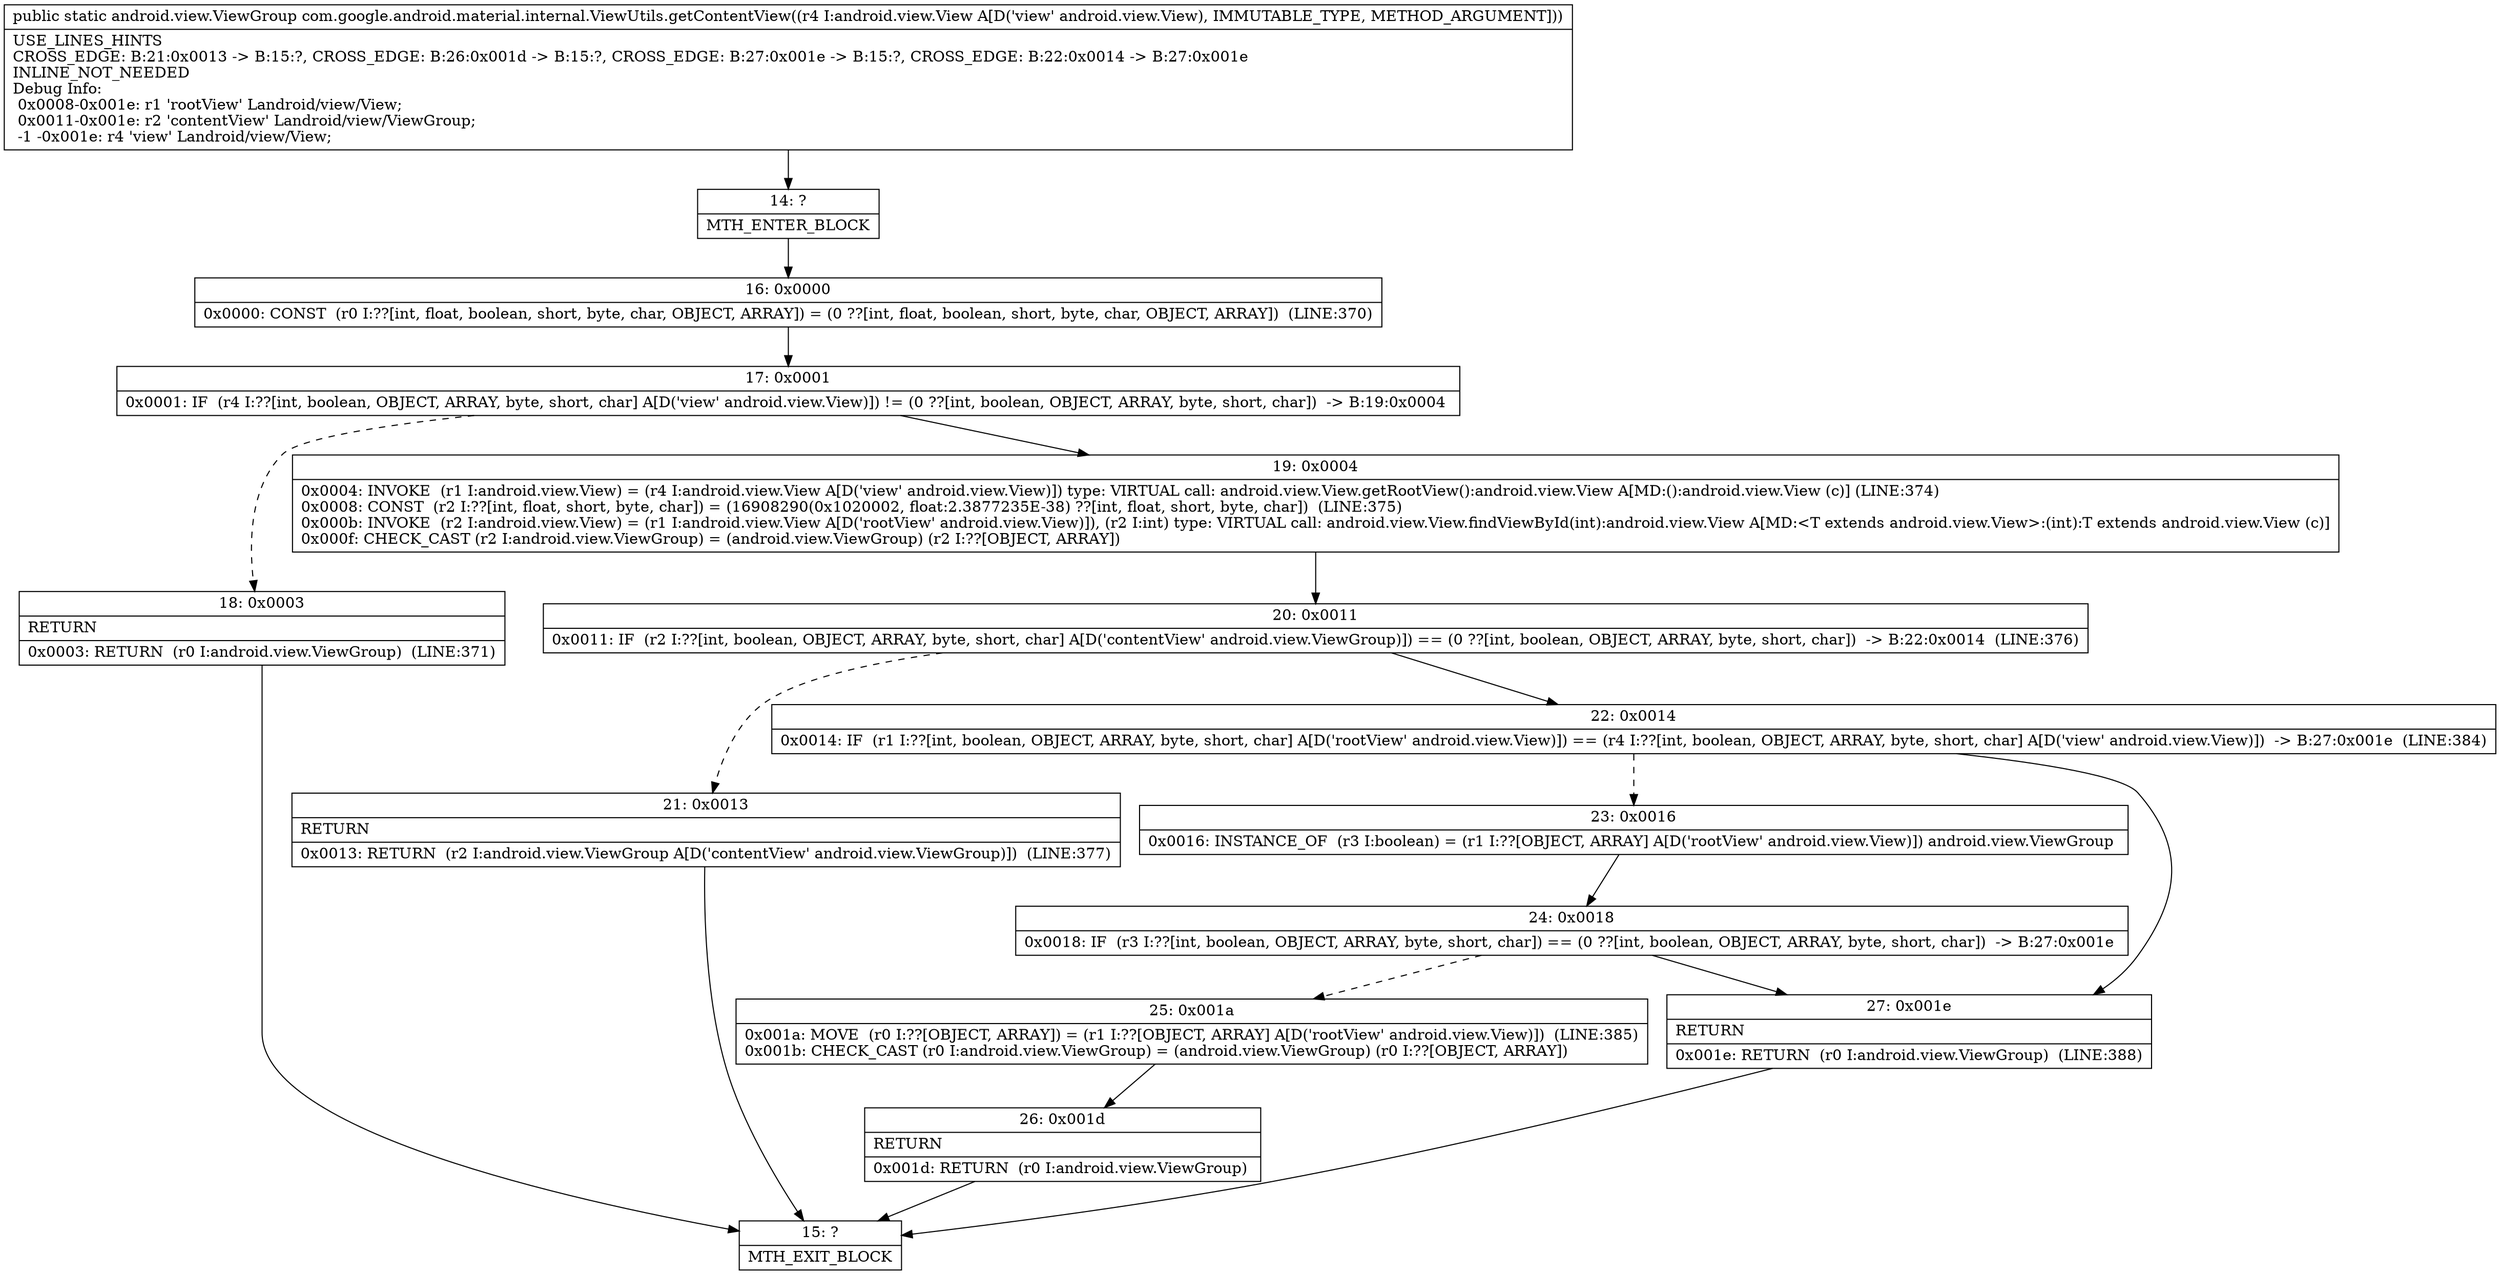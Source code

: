 digraph "CFG forcom.google.android.material.internal.ViewUtils.getContentView(Landroid\/view\/View;)Landroid\/view\/ViewGroup;" {
Node_14 [shape=record,label="{14\:\ ?|MTH_ENTER_BLOCK\l}"];
Node_16 [shape=record,label="{16\:\ 0x0000|0x0000: CONST  (r0 I:??[int, float, boolean, short, byte, char, OBJECT, ARRAY]) = (0 ??[int, float, boolean, short, byte, char, OBJECT, ARRAY])  (LINE:370)\l}"];
Node_17 [shape=record,label="{17\:\ 0x0001|0x0001: IF  (r4 I:??[int, boolean, OBJECT, ARRAY, byte, short, char] A[D('view' android.view.View)]) != (0 ??[int, boolean, OBJECT, ARRAY, byte, short, char])  \-\> B:19:0x0004 \l}"];
Node_18 [shape=record,label="{18\:\ 0x0003|RETURN\l|0x0003: RETURN  (r0 I:android.view.ViewGroup)  (LINE:371)\l}"];
Node_15 [shape=record,label="{15\:\ ?|MTH_EXIT_BLOCK\l}"];
Node_19 [shape=record,label="{19\:\ 0x0004|0x0004: INVOKE  (r1 I:android.view.View) = (r4 I:android.view.View A[D('view' android.view.View)]) type: VIRTUAL call: android.view.View.getRootView():android.view.View A[MD:():android.view.View (c)] (LINE:374)\l0x0008: CONST  (r2 I:??[int, float, short, byte, char]) = (16908290(0x1020002, float:2.3877235E\-38) ??[int, float, short, byte, char])  (LINE:375)\l0x000b: INVOKE  (r2 I:android.view.View) = (r1 I:android.view.View A[D('rootView' android.view.View)]), (r2 I:int) type: VIRTUAL call: android.view.View.findViewById(int):android.view.View A[MD:\<T extends android.view.View\>:(int):T extends android.view.View (c)]\l0x000f: CHECK_CAST (r2 I:android.view.ViewGroup) = (android.view.ViewGroup) (r2 I:??[OBJECT, ARRAY]) \l}"];
Node_20 [shape=record,label="{20\:\ 0x0011|0x0011: IF  (r2 I:??[int, boolean, OBJECT, ARRAY, byte, short, char] A[D('contentView' android.view.ViewGroup)]) == (0 ??[int, boolean, OBJECT, ARRAY, byte, short, char])  \-\> B:22:0x0014  (LINE:376)\l}"];
Node_21 [shape=record,label="{21\:\ 0x0013|RETURN\l|0x0013: RETURN  (r2 I:android.view.ViewGroup A[D('contentView' android.view.ViewGroup)])  (LINE:377)\l}"];
Node_22 [shape=record,label="{22\:\ 0x0014|0x0014: IF  (r1 I:??[int, boolean, OBJECT, ARRAY, byte, short, char] A[D('rootView' android.view.View)]) == (r4 I:??[int, boolean, OBJECT, ARRAY, byte, short, char] A[D('view' android.view.View)])  \-\> B:27:0x001e  (LINE:384)\l}"];
Node_23 [shape=record,label="{23\:\ 0x0016|0x0016: INSTANCE_OF  (r3 I:boolean) = (r1 I:??[OBJECT, ARRAY] A[D('rootView' android.view.View)]) android.view.ViewGroup \l}"];
Node_24 [shape=record,label="{24\:\ 0x0018|0x0018: IF  (r3 I:??[int, boolean, OBJECT, ARRAY, byte, short, char]) == (0 ??[int, boolean, OBJECT, ARRAY, byte, short, char])  \-\> B:27:0x001e \l}"];
Node_25 [shape=record,label="{25\:\ 0x001a|0x001a: MOVE  (r0 I:??[OBJECT, ARRAY]) = (r1 I:??[OBJECT, ARRAY] A[D('rootView' android.view.View)])  (LINE:385)\l0x001b: CHECK_CAST (r0 I:android.view.ViewGroup) = (android.view.ViewGroup) (r0 I:??[OBJECT, ARRAY]) \l}"];
Node_26 [shape=record,label="{26\:\ 0x001d|RETURN\l|0x001d: RETURN  (r0 I:android.view.ViewGroup) \l}"];
Node_27 [shape=record,label="{27\:\ 0x001e|RETURN\l|0x001e: RETURN  (r0 I:android.view.ViewGroup)  (LINE:388)\l}"];
MethodNode[shape=record,label="{public static android.view.ViewGroup com.google.android.material.internal.ViewUtils.getContentView((r4 I:android.view.View A[D('view' android.view.View), IMMUTABLE_TYPE, METHOD_ARGUMENT]))  | USE_LINES_HINTS\lCROSS_EDGE: B:21:0x0013 \-\> B:15:?, CROSS_EDGE: B:26:0x001d \-\> B:15:?, CROSS_EDGE: B:27:0x001e \-\> B:15:?, CROSS_EDGE: B:22:0x0014 \-\> B:27:0x001e\lINLINE_NOT_NEEDED\lDebug Info:\l  0x0008\-0x001e: r1 'rootView' Landroid\/view\/View;\l  0x0011\-0x001e: r2 'contentView' Landroid\/view\/ViewGroup;\l  \-1 \-0x001e: r4 'view' Landroid\/view\/View;\l}"];
MethodNode -> Node_14;Node_14 -> Node_16;
Node_16 -> Node_17;
Node_17 -> Node_18[style=dashed];
Node_17 -> Node_19;
Node_18 -> Node_15;
Node_19 -> Node_20;
Node_20 -> Node_21[style=dashed];
Node_20 -> Node_22;
Node_21 -> Node_15;
Node_22 -> Node_23[style=dashed];
Node_22 -> Node_27;
Node_23 -> Node_24;
Node_24 -> Node_25[style=dashed];
Node_24 -> Node_27;
Node_25 -> Node_26;
Node_26 -> Node_15;
Node_27 -> Node_15;
}

